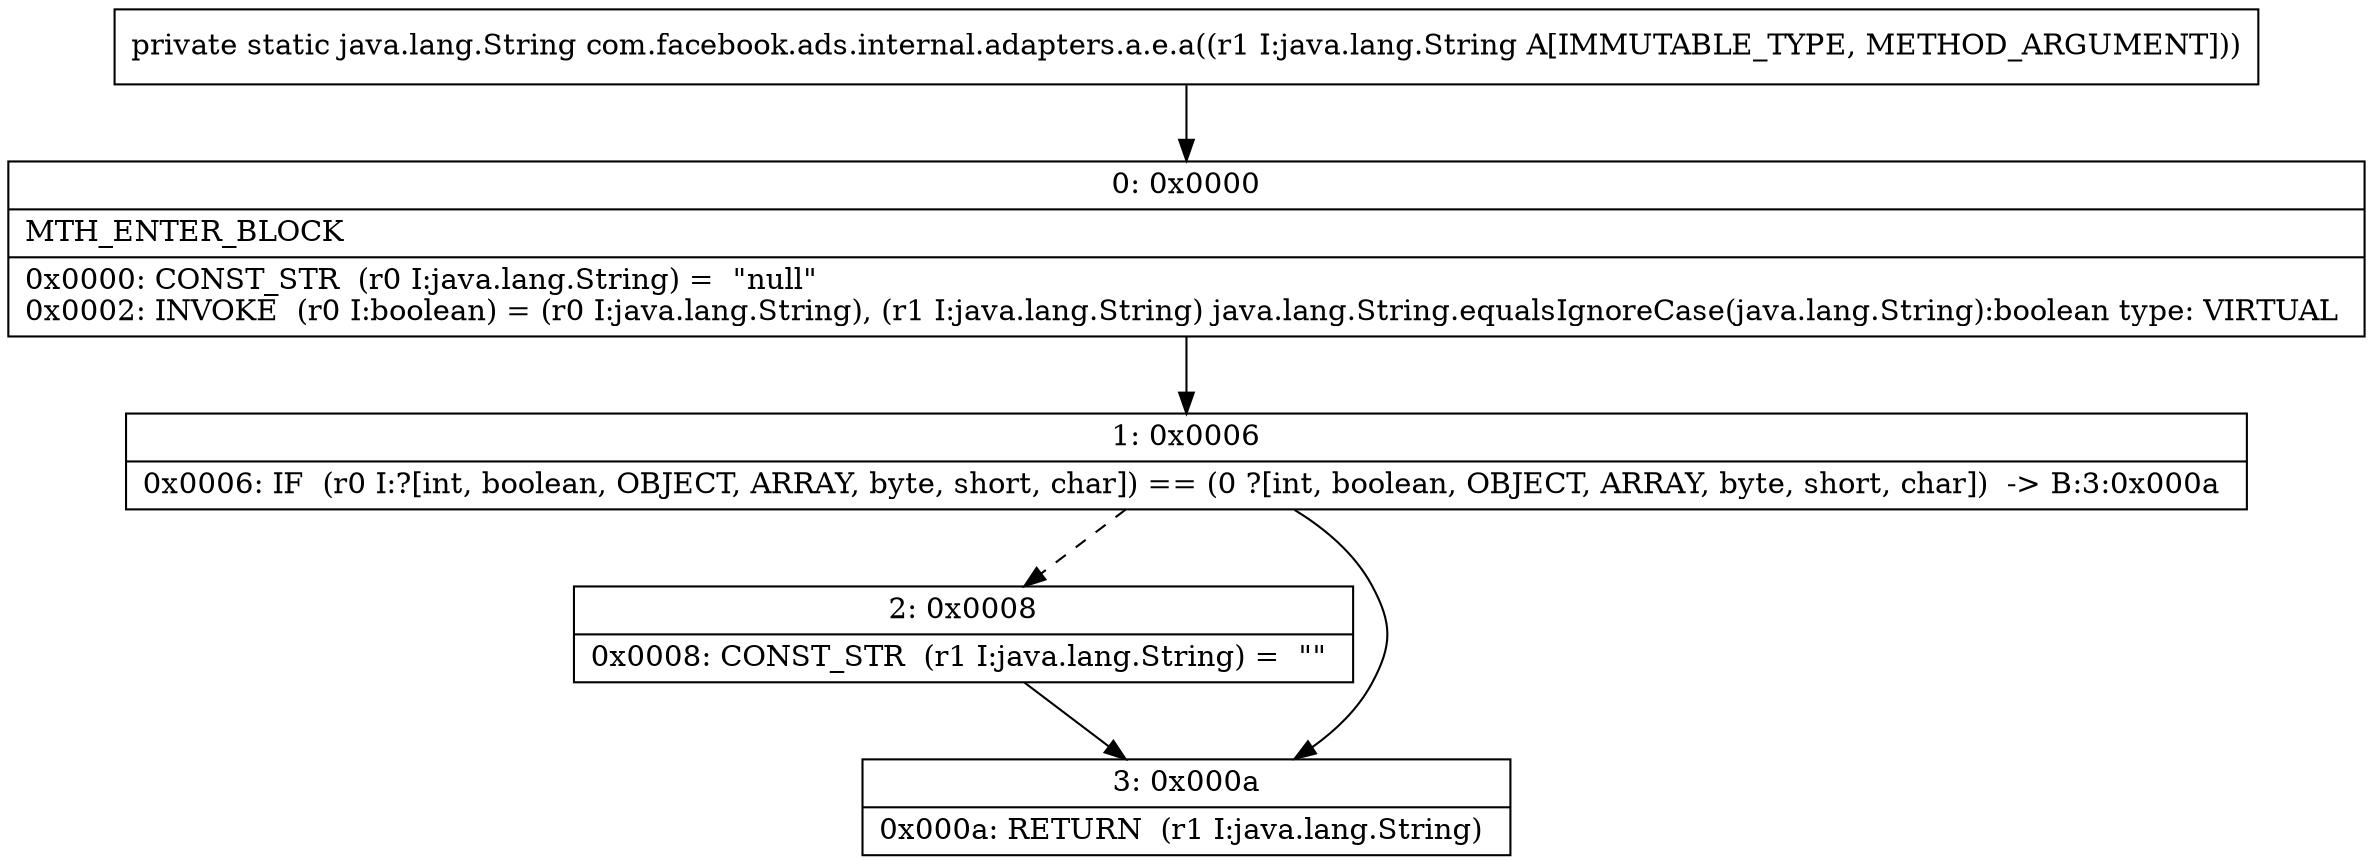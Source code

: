 digraph "CFG forcom.facebook.ads.internal.adapters.a.e.a(Ljava\/lang\/String;)Ljava\/lang\/String;" {
Node_0 [shape=record,label="{0\:\ 0x0000|MTH_ENTER_BLOCK\l|0x0000: CONST_STR  (r0 I:java.lang.String) =  \"null\" \l0x0002: INVOKE  (r0 I:boolean) = (r0 I:java.lang.String), (r1 I:java.lang.String) java.lang.String.equalsIgnoreCase(java.lang.String):boolean type: VIRTUAL \l}"];
Node_1 [shape=record,label="{1\:\ 0x0006|0x0006: IF  (r0 I:?[int, boolean, OBJECT, ARRAY, byte, short, char]) == (0 ?[int, boolean, OBJECT, ARRAY, byte, short, char])  \-\> B:3:0x000a \l}"];
Node_2 [shape=record,label="{2\:\ 0x0008|0x0008: CONST_STR  (r1 I:java.lang.String) =  \"\" \l}"];
Node_3 [shape=record,label="{3\:\ 0x000a|0x000a: RETURN  (r1 I:java.lang.String) \l}"];
MethodNode[shape=record,label="{private static java.lang.String com.facebook.ads.internal.adapters.a.e.a((r1 I:java.lang.String A[IMMUTABLE_TYPE, METHOD_ARGUMENT])) }"];
MethodNode -> Node_0;
Node_0 -> Node_1;
Node_1 -> Node_2[style=dashed];
Node_1 -> Node_3;
Node_2 -> Node_3;
}

